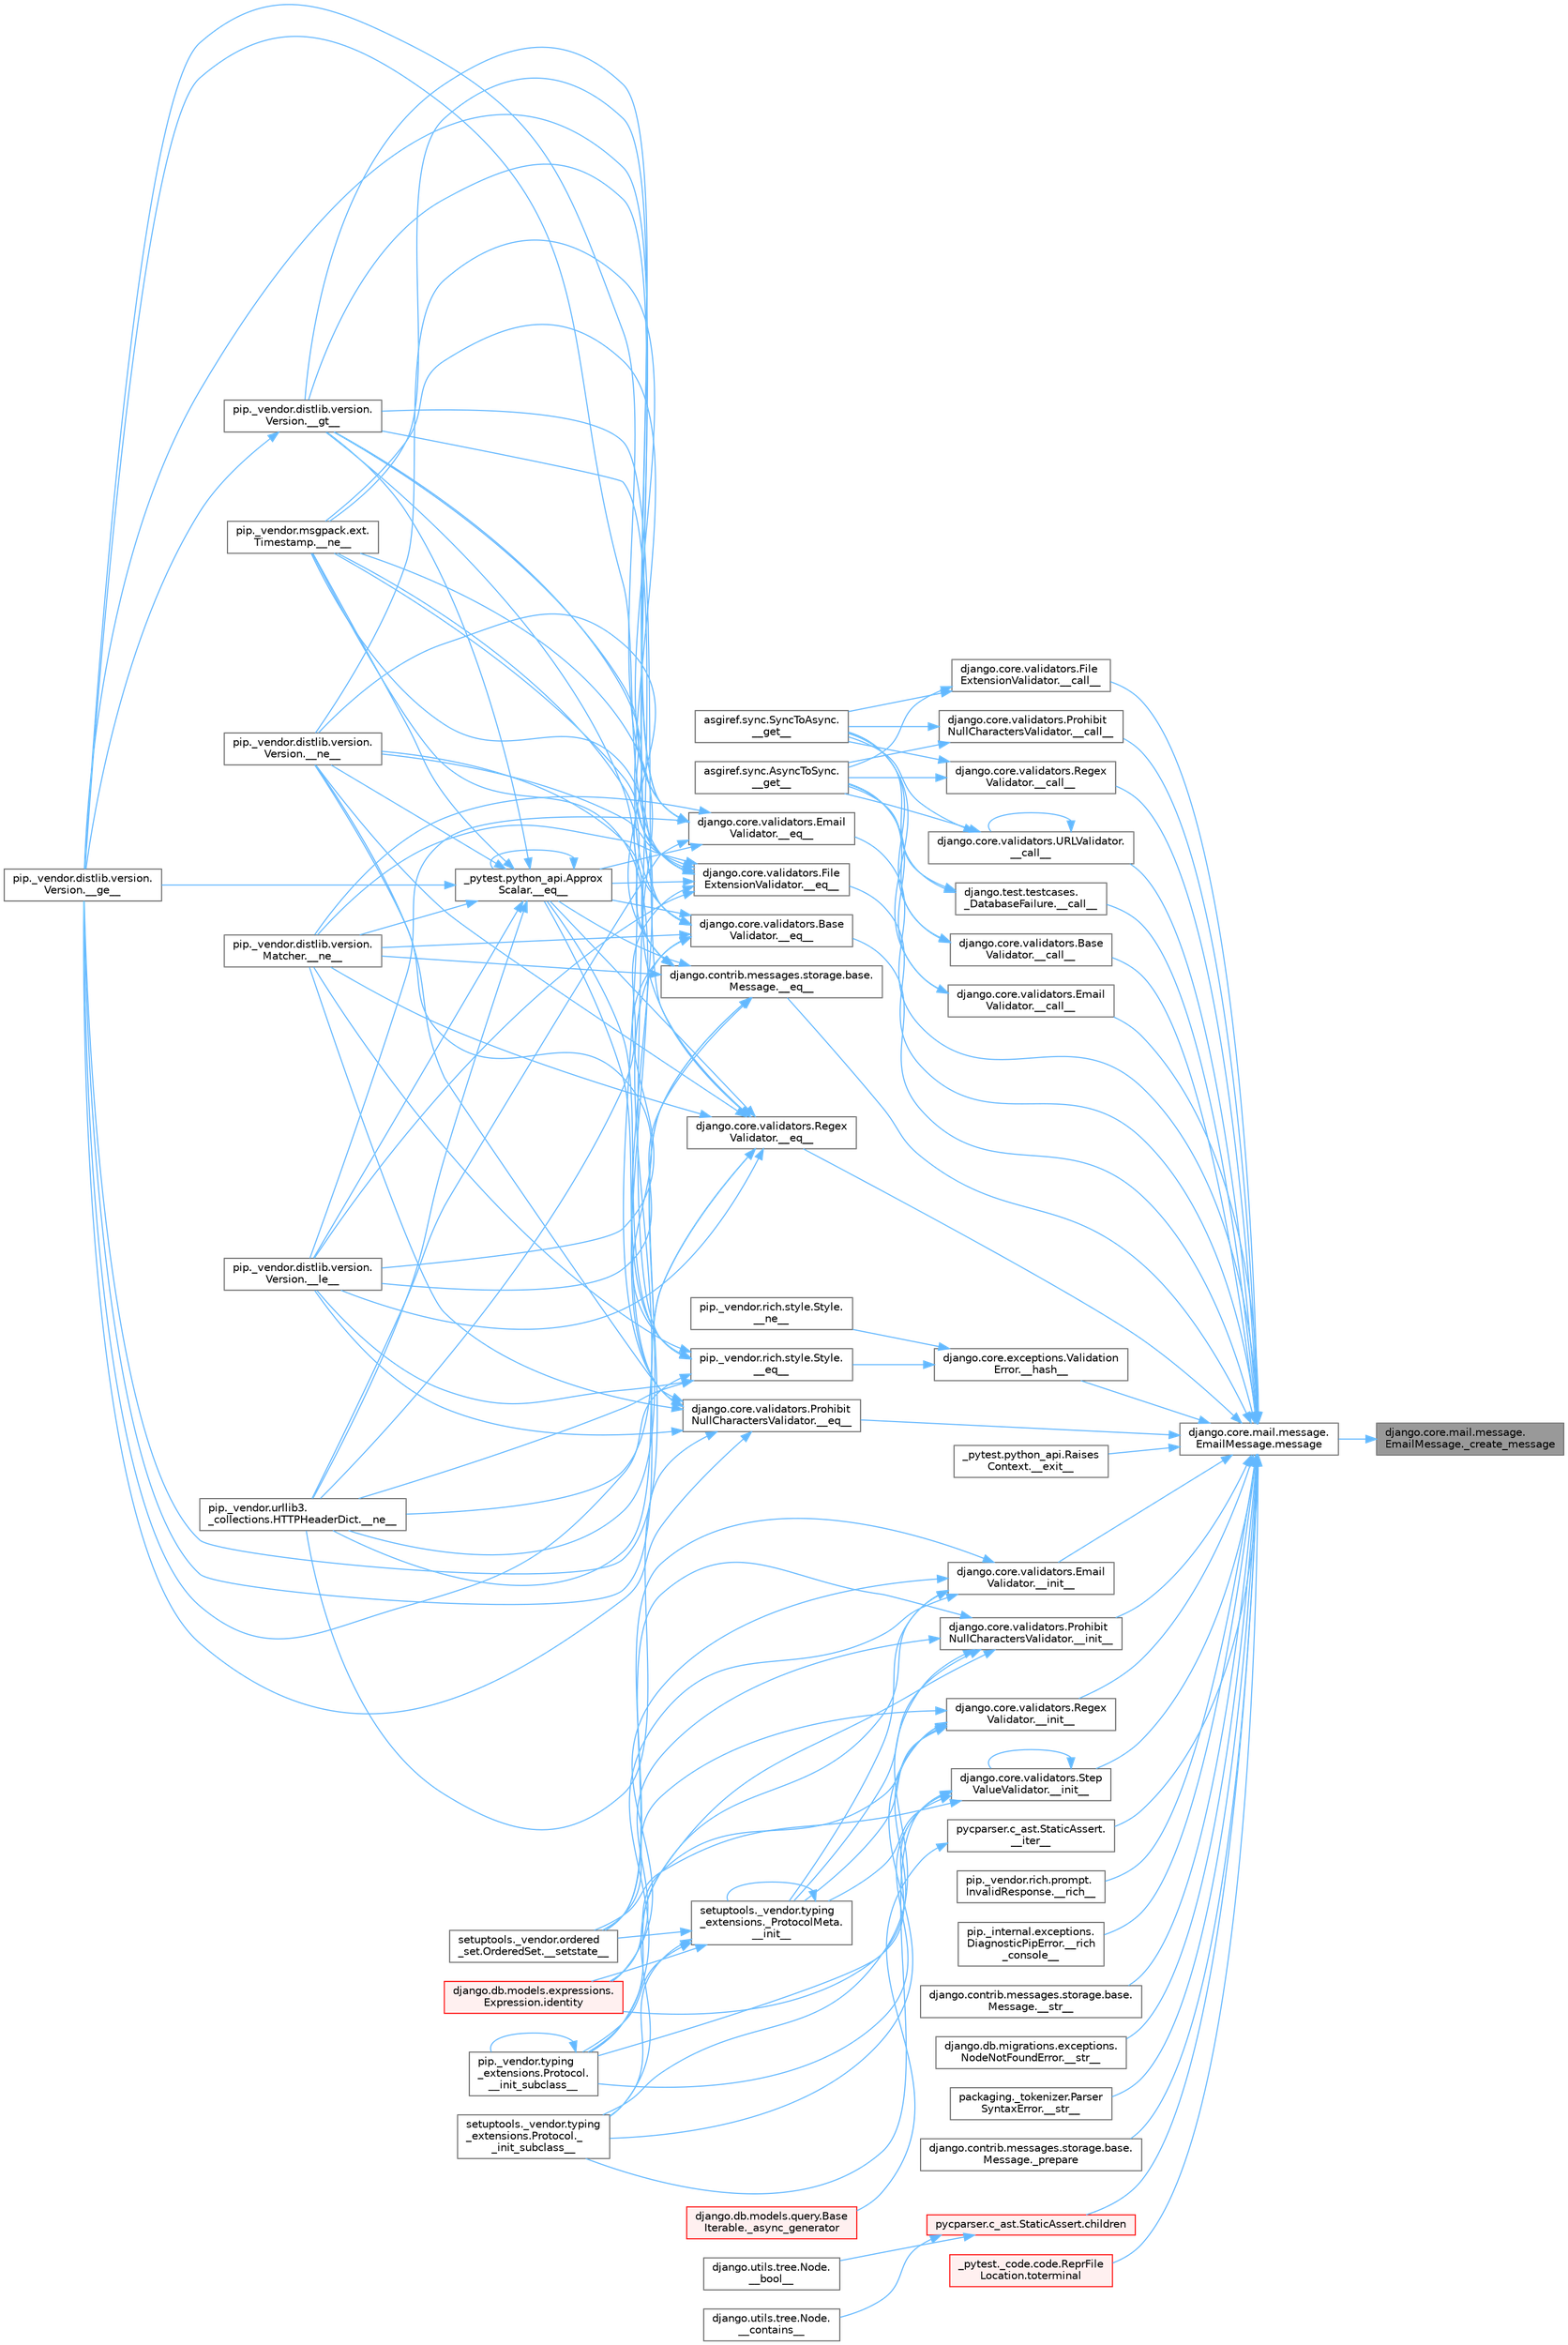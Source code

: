 digraph "django.core.mail.message.EmailMessage._create_message"
{
 // LATEX_PDF_SIZE
  bgcolor="transparent";
  edge [fontname=Helvetica,fontsize=10,labelfontname=Helvetica,labelfontsize=10];
  node [fontname=Helvetica,fontsize=10,shape=box,height=0.2,width=0.4];
  rankdir="RL";
  Node1 [id="Node000001",label="django.core.mail.message.\lEmailMessage._create_message",height=0.2,width=0.4,color="gray40", fillcolor="grey60", style="filled", fontcolor="black",tooltip=" "];
  Node1 -> Node2 [id="edge1_Node000001_Node000002",dir="back",color="steelblue1",style="solid",tooltip=" "];
  Node2 [id="Node000002",label="django.core.mail.message.\lEmailMessage.message",height=0.2,width=0.4,color="grey40", fillcolor="white", style="filled",URL="$classdjango_1_1core_1_1mail_1_1message_1_1_email_message.html#abb0f7b60b3f05b0d374e0d91fc1aa42e",tooltip=" "];
  Node2 -> Node3 [id="edge2_Node000002_Node000003",dir="back",color="steelblue1",style="solid",tooltip=" "];
  Node3 [id="Node000003",label="django.core.validators.Base\lValidator.__call__",height=0.2,width=0.4,color="grey40", fillcolor="white", style="filled",URL="$classdjango_1_1core_1_1validators_1_1_base_validator.html#ac718256582df714e061c6b927e045d12",tooltip=" "];
  Node3 -> Node4 [id="edge3_Node000003_Node000004",dir="back",color="steelblue1",style="solid",tooltip=" "];
  Node4 [id="Node000004",label="asgiref.sync.AsyncToSync.\l__get__",height=0.2,width=0.4,color="grey40", fillcolor="white", style="filled",URL="$classasgiref_1_1sync_1_1_async_to_sync.html#a23e9ef7a73da98dad9e3f4e65846969b",tooltip=" "];
  Node3 -> Node5 [id="edge4_Node000003_Node000005",dir="back",color="steelblue1",style="solid",tooltip=" "];
  Node5 [id="Node000005",label="asgiref.sync.SyncToAsync.\l__get__",height=0.2,width=0.4,color="grey40", fillcolor="white", style="filled",URL="$classasgiref_1_1sync_1_1_sync_to_async.html#aebdfbe3f01079a529fd2f39810597381",tooltip=" "];
  Node2 -> Node6 [id="edge5_Node000002_Node000006",dir="back",color="steelblue1",style="solid",tooltip=" "];
  Node6 [id="Node000006",label="django.core.validators.Email\lValidator.__call__",height=0.2,width=0.4,color="grey40", fillcolor="white", style="filled",URL="$classdjango_1_1core_1_1validators_1_1_email_validator.html#ac0268c199dc40556656d540cd51410f8",tooltip=" "];
  Node6 -> Node4 [id="edge6_Node000006_Node000004",dir="back",color="steelblue1",style="solid",tooltip=" "];
  Node6 -> Node5 [id="edge7_Node000006_Node000005",dir="back",color="steelblue1",style="solid",tooltip=" "];
  Node2 -> Node7 [id="edge8_Node000002_Node000007",dir="back",color="steelblue1",style="solid",tooltip=" "];
  Node7 [id="Node000007",label="django.core.validators.File\lExtensionValidator.__call__",height=0.2,width=0.4,color="grey40", fillcolor="white", style="filled",URL="$classdjango_1_1core_1_1validators_1_1_file_extension_validator.html#a8ca13772240522b408e6d8abce6aad7c",tooltip=" "];
  Node7 -> Node4 [id="edge9_Node000007_Node000004",dir="back",color="steelblue1",style="solid",tooltip=" "];
  Node7 -> Node5 [id="edge10_Node000007_Node000005",dir="back",color="steelblue1",style="solid",tooltip=" "];
  Node2 -> Node8 [id="edge11_Node000002_Node000008",dir="back",color="steelblue1",style="solid",tooltip=" "];
  Node8 [id="Node000008",label="django.core.validators.Prohibit\lNullCharactersValidator.__call__",height=0.2,width=0.4,color="grey40", fillcolor="white", style="filled",URL="$classdjango_1_1core_1_1validators_1_1_prohibit_null_characters_validator.html#a09a4196f97efb12d6343daa3fc6983bc",tooltip=" "];
  Node8 -> Node4 [id="edge12_Node000008_Node000004",dir="back",color="steelblue1",style="solid",tooltip=" "];
  Node8 -> Node5 [id="edge13_Node000008_Node000005",dir="back",color="steelblue1",style="solid",tooltip=" "];
  Node2 -> Node9 [id="edge14_Node000002_Node000009",dir="back",color="steelblue1",style="solid",tooltip=" "];
  Node9 [id="Node000009",label="django.core.validators.Regex\lValidator.__call__",height=0.2,width=0.4,color="grey40", fillcolor="white", style="filled",URL="$classdjango_1_1core_1_1validators_1_1_regex_validator.html#a30d4eea6f9d0ab73781123cc26244775",tooltip=" "];
  Node9 -> Node4 [id="edge15_Node000009_Node000004",dir="back",color="steelblue1",style="solid",tooltip=" "];
  Node9 -> Node5 [id="edge16_Node000009_Node000005",dir="back",color="steelblue1",style="solid",tooltip=" "];
  Node2 -> Node10 [id="edge17_Node000002_Node000010",dir="back",color="steelblue1",style="solid",tooltip=" "];
  Node10 [id="Node000010",label="django.core.validators.URLValidator.\l__call__",height=0.2,width=0.4,color="grey40", fillcolor="white", style="filled",URL="$classdjango_1_1core_1_1validators_1_1_u_r_l_validator.html#aed00ff72fd14908f52b3ba962f347e0d",tooltip=" "];
  Node10 -> Node10 [id="edge18_Node000010_Node000010",dir="back",color="steelblue1",style="solid",tooltip=" "];
  Node10 -> Node4 [id="edge19_Node000010_Node000004",dir="back",color="steelblue1",style="solid",tooltip=" "];
  Node10 -> Node5 [id="edge20_Node000010_Node000005",dir="back",color="steelblue1",style="solid",tooltip=" "];
  Node2 -> Node11 [id="edge21_Node000002_Node000011",dir="back",color="steelblue1",style="solid",tooltip=" "];
  Node11 [id="Node000011",label="django.test.testcases.\l_DatabaseFailure.__call__",height=0.2,width=0.4,color="grey40", fillcolor="white", style="filled",URL="$classdjango_1_1test_1_1testcases_1_1___database_failure.html#ab45cf52e31914d71f3b7b4bcb2062e85",tooltip=" "];
  Node11 -> Node4 [id="edge22_Node000011_Node000004",dir="back",color="steelblue1",style="solid",tooltip=" "];
  Node11 -> Node5 [id="edge23_Node000011_Node000005",dir="back",color="steelblue1",style="solid",tooltip=" "];
  Node2 -> Node12 [id="edge24_Node000002_Node000012",dir="back",color="steelblue1",style="solid",tooltip=" "];
  Node12 [id="Node000012",label="django.contrib.messages.storage.base.\lMessage.__eq__",height=0.2,width=0.4,color="grey40", fillcolor="white", style="filled",URL="$classdjango_1_1contrib_1_1messages_1_1storage_1_1base_1_1_message.html#ad2ac4efd789369cba573eb00313e6983",tooltip=" "];
  Node12 -> Node13 [id="edge25_Node000012_Node000013",dir="back",color="steelblue1",style="solid",tooltip=" "];
  Node13 [id="Node000013",label="_pytest.python_api.Approx\lScalar.__eq__",height=0.2,width=0.4,color="grey40", fillcolor="white", style="filled",URL="$class__pytest_1_1python__api_1_1_approx_scalar.html#af4601ee4ca7409927f88c83ebfc3d923",tooltip=" "];
  Node13 -> Node13 [id="edge26_Node000013_Node000013",dir="back",color="steelblue1",style="solid",tooltip=" "];
  Node13 -> Node14 [id="edge27_Node000013_Node000014",dir="back",color="steelblue1",style="solid",tooltip=" "];
  Node14 [id="Node000014",label="pip._vendor.distlib.version.\lVersion.__ge__",height=0.2,width=0.4,color="grey40", fillcolor="white", style="filled",URL="$classpip_1_1__vendor_1_1distlib_1_1version_1_1_version.html#aa6b7b889cebc687ddb5ed9040d01b1ec",tooltip=" "];
  Node13 -> Node15 [id="edge28_Node000013_Node000015",dir="back",color="steelblue1",style="solid",tooltip=" "];
  Node15 [id="Node000015",label="pip._vendor.distlib.version.\lVersion.__gt__",height=0.2,width=0.4,color="grey40", fillcolor="white", style="filled",URL="$classpip_1_1__vendor_1_1distlib_1_1version_1_1_version.html#a51cf0c8da1bb6829173ff6861b10cb5f",tooltip=" "];
  Node15 -> Node14 [id="edge29_Node000015_Node000014",dir="back",color="steelblue1",style="solid",tooltip=" "];
  Node13 -> Node16 [id="edge30_Node000013_Node000016",dir="back",color="steelblue1",style="solid",tooltip=" "];
  Node16 [id="Node000016",label="pip._vendor.distlib.version.\lVersion.__le__",height=0.2,width=0.4,color="grey40", fillcolor="white", style="filled",URL="$classpip_1_1__vendor_1_1distlib_1_1version_1_1_version.html#ae5e2c5d9b76377e286fcf92a382cbb8b",tooltip=" "];
  Node13 -> Node17 [id="edge31_Node000013_Node000017",dir="back",color="steelblue1",style="solid",tooltip=" "];
  Node17 [id="Node000017",label="pip._vendor.distlib.version.\lMatcher.__ne__",height=0.2,width=0.4,color="grey40", fillcolor="white", style="filled",URL="$classpip_1_1__vendor_1_1distlib_1_1version_1_1_matcher.html#a24f8f8a4686bff3018fee5d22f4e02f1",tooltip=" "];
  Node13 -> Node18 [id="edge32_Node000013_Node000018",dir="back",color="steelblue1",style="solid",tooltip=" "];
  Node18 [id="Node000018",label="pip._vendor.distlib.version.\lVersion.__ne__",height=0.2,width=0.4,color="grey40", fillcolor="white", style="filled",URL="$classpip_1_1__vendor_1_1distlib_1_1version_1_1_version.html#aea3cdf6db007318ab1a2e8d144e2a4a1",tooltip=" "];
  Node13 -> Node19 [id="edge33_Node000013_Node000019",dir="back",color="steelblue1",style="solid",tooltip=" "];
  Node19 [id="Node000019",label="pip._vendor.msgpack.ext.\lTimestamp.__ne__",height=0.2,width=0.4,color="grey40", fillcolor="white", style="filled",URL="$classpip_1_1__vendor_1_1msgpack_1_1ext_1_1_timestamp.html#ac38b8cada8075f7a1133b06bc99b2317",tooltip=" "];
  Node13 -> Node20 [id="edge34_Node000013_Node000020",dir="back",color="steelblue1",style="solid",tooltip=" "];
  Node20 [id="Node000020",label="pip._vendor.urllib3.\l_collections.HTTPHeaderDict.__ne__",height=0.2,width=0.4,color="grey40", fillcolor="white", style="filled",URL="$classpip_1_1__vendor_1_1urllib3_1_1__collections_1_1_h_t_t_p_header_dict.html#aa7766a9499d33160a1258e140e35a806",tooltip=" "];
  Node12 -> Node14 [id="edge35_Node000012_Node000014",dir="back",color="steelblue1",style="solid",tooltip=" "];
  Node12 -> Node15 [id="edge36_Node000012_Node000015",dir="back",color="steelblue1",style="solid",tooltip=" "];
  Node12 -> Node16 [id="edge37_Node000012_Node000016",dir="back",color="steelblue1",style="solid",tooltip=" "];
  Node12 -> Node17 [id="edge38_Node000012_Node000017",dir="back",color="steelblue1",style="solid",tooltip=" "];
  Node12 -> Node18 [id="edge39_Node000012_Node000018",dir="back",color="steelblue1",style="solid",tooltip=" "];
  Node12 -> Node19 [id="edge40_Node000012_Node000019",dir="back",color="steelblue1",style="solid",tooltip=" "];
  Node12 -> Node20 [id="edge41_Node000012_Node000020",dir="back",color="steelblue1",style="solid",tooltip=" "];
  Node2 -> Node21 [id="edge42_Node000002_Node000021",dir="back",color="steelblue1",style="solid",tooltip=" "];
  Node21 [id="Node000021",label="django.core.validators.Base\lValidator.__eq__",height=0.2,width=0.4,color="grey40", fillcolor="white", style="filled",URL="$classdjango_1_1core_1_1validators_1_1_base_validator.html#ab0ead9d761c7f04c6663331233936a13",tooltip=" "];
  Node21 -> Node13 [id="edge43_Node000021_Node000013",dir="back",color="steelblue1",style="solid",tooltip=" "];
  Node21 -> Node14 [id="edge44_Node000021_Node000014",dir="back",color="steelblue1",style="solid",tooltip=" "];
  Node21 -> Node15 [id="edge45_Node000021_Node000015",dir="back",color="steelblue1",style="solid",tooltip=" "];
  Node21 -> Node16 [id="edge46_Node000021_Node000016",dir="back",color="steelblue1",style="solid",tooltip=" "];
  Node21 -> Node17 [id="edge47_Node000021_Node000017",dir="back",color="steelblue1",style="solid",tooltip=" "];
  Node21 -> Node18 [id="edge48_Node000021_Node000018",dir="back",color="steelblue1",style="solid",tooltip=" "];
  Node21 -> Node19 [id="edge49_Node000021_Node000019",dir="back",color="steelblue1",style="solid",tooltip=" "];
  Node21 -> Node20 [id="edge50_Node000021_Node000020",dir="back",color="steelblue1",style="solid",tooltip=" "];
  Node2 -> Node22 [id="edge51_Node000002_Node000022",dir="back",color="steelblue1",style="solid",tooltip=" "];
  Node22 [id="Node000022",label="django.core.validators.Email\lValidator.__eq__",height=0.2,width=0.4,color="grey40", fillcolor="white", style="filled",URL="$classdjango_1_1core_1_1validators_1_1_email_validator.html#a0c0423cabf7734c70c6a5161b3724f22",tooltip=" "];
  Node22 -> Node13 [id="edge52_Node000022_Node000013",dir="back",color="steelblue1",style="solid",tooltip=" "];
  Node22 -> Node14 [id="edge53_Node000022_Node000014",dir="back",color="steelblue1",style="solid",tooltip=" "];
  Node22 -> Node15 [id="edge54_Node000022_Node000015",dir="back",color="steelblue1",style="solid",tooltip=" "];
  Node22 -> Node16 [id="edge55_Node000022_Node000016",dir="back",color="steelblue1",style="solid",tooltip=" "];
  Node22 -> Node17 [id="edge56_Node000022_Node000017",dir="back",color="steelblue1",style="solid",tooltip=" "];
  Node22 -> Node18 [id="edge57_Node000022_Node000018",dir="back",color="steelblue1",style="solid",tooltip=" "];
  Node22 -> Node19 [id="edge58_Node000022_Node000019",dir="back",color="steelblue1",style="solid",tooltip=" "];
  Node22 -> Node20 [id="edge59_Node000022_Node000020",dir="back",color="steelblue1",style="solid",tooltip=" "];
  Node2 -> Node23 [id="edge60_Node000002_Node000023",dir="back",color="steelblue1",style="solid",tooltip=" "];
  Node23 [id="Node000023",label="django.core.validators.File\lExtensionValidator.__eq__",height=0.2,width=0.4,color="grey40", fillcolor="white", style="filled",URL="$classdjango_1_1core_1_1validators_1_1_file_extension_validator.html#a8cab899a2d0339a6a659bb01d56021ac",tooltip=" "];
  Node23 -> Node13 [id="edge61_Node000023_Node000013",dir="back",color="steelblue1",style="solid",tooltip=" "];
  Node23 -> Node14 [id="edge62_Node000023_Node000014",dir="back",color="steelblue1",style="solid",tooltip=" "];
  Node23 -> Node15 [id="edge63_Node000023_Node000015",dir="back",color="steelblue1",style="solid",tooltip=" "];
  Node23 -> Node16 [id="edge64_Node000023_Node000016",dir="back",color="steelblue1",style="solid",tooltip=" "];
  Node23 -> Node17 [id="edge65_Node000023_Node000017",dir="back",color="steelblue1",style="solid",tooltip=" "];
  Node23 -> Node18 [id="edge66_Node000023_Node000018",dir="back",color="steelblue1",style="solid",tooltip=" "];
  Node23 -> Node19 [id="edge67_Node000023_Node000019",dir="back",color="steelblue1",style="solid",tooltip=" "];
  Node23 -> Node20 [id="edge68_Node000023_Node000020",dir="back",color="steelblue1",style="solid",tooltip=" "];
  Node2 -> Node24 [id="edge69_Node000002_Node000024",dir="back",color="steelblue1",style="solid",tooltip=" "];
  Node24 [id="Node000024",label="django.core.validators.Prohibit\lNullCharactersValidator.__eq__",height=0.2,width=0.4,color="grey40", fillcolor="white", style="filled",URL="$classdjango_1_1core_1_1validators_1_1_prohibit_null_characters_validator.html#a753c64fb818e4b226faff3c8b846c97a",tooltip=" "];
  Node24 -> Node13 [id="edge70_Node000024_Node000013",dir="back",color="steelblue1",style="solid",tooltip=" "];
  Node24 -> Node14 [id="edge71_Node000024_Node000014",dir="back",color="steelblue1",style="solid",tooltip=" "];
  Node24 -> Node15 [id="edge72_Node000024_Node000015",dir="back",color="steelblue1",style="solid",tooltip=" "];
  Node24 -> Node16 [id="edge73_Node000024_Node000016",dir="back",color="steelblue1",style="solid",tooltip=" "];
  Node24 -> Node17 [id="edge74_Node000024_Node000017",dir="back",color="steelblue1",style="solid",tooltip=" "];
  Node24 -> Node18 [id="edge75_Node000024_Node000018",dir="back",color="steelblue1",style="solid",tooltip=" "];
  Node24 -> Node19 [id="edge76_Node000024_Node000019",dir="back",color="steelblue1",style="solid",tooltip=" "];
  Node24 -> Node20 [id="edge77_Node000024_Node000020",dir="back",color="steelblue1",style="solid",tooltip=" "];
  Node2 -> Node25 [id="edge78_Node000002_Node000025",dir="back",color="steelblue1",style="solid",tooltip=" "];
  Node25 [id="Node000025",label="django.core.validators.Regex\lValidator.__eq__",height=0.2,width=0.4,color="grey40", fillcolor="white", style="filled",URL="$classdjango_1_1core_1_1validators_1_1_regex_validator.html#a18919d09fcbe332a2b693ad5a178a974",tooltip=" "];
  Node25 -> Node13 [id="edge79_Node000025_Node000013",dir="back",color="steelblue1",style="solid",tooltip=" "];
  Node25 -> Node14 [id="edge80_Node000025_Node000014",dir="back",color="steelblue1",style="solid",tooltip=" "];
  Node25 -> Node15 [id="edge81_Node000025_Node000015",dir="back",color="steelblue1",style="solid",tooltip=" "];
  Node25 -> Node16 [id="edge82_Node000025_Node000016",dir="back",color="steelblue1",style="solid",tooltip=" "];
  Node25 -> Node17 [id="edge83_Node000025_Node000017",dir="back",color="steelblue1",style="solid",tooltip=" "];
  Node25 -> Node18 [id="edge84_Node000025_Node000018",dir="back",color="steelblue1",style="solid",tooltip=" "];
  Node25 -> Node19 [id="edge85_Node000025_Node000019",dir="back",color="steelblue1",style="solid",tooltip=" "];
  Node25 -> Node20 [id="edge86_Node000025_Node000020",dir="back",color="steelblue1",style="solid",tooltip=" "];
  Node2 -> Node26 [id="edge87_Node000002_Node000026",dir="back",color="steelblue1",style="solid",tooltip=" "];
  Node26 [id="Node000026",label="_pytest.python_api.Raises\lContext.__exit__",height=0.2,width=0.4,color="grey40", fillcolor="white", style="filled",URL="$class__pytest_1_1python__api_1_1_raises_context.html#af8b4d6b3e44a1b3a298be3c6670c2c4c",tooltip=" "];
  Node2 -> Node27 [id="edge88_Node000002_Node000027",dir="back",color="steelblue1",style="solid",tooltip=" "];
  Node27 [id="Node000027",label="django.core.exceptions.Validation\lError.__hash__",height=0.2,width=0.4,color="grey40", fillcolor="white", style="filled",URL="$classdjango_1_1core_1_1exceptions_1_1_validation_error.html#a0fbfa1e6ff93f5f41447b8d1b89595e0",tooltip=" "];
  Node27 -> Node28 [id="edge89_Node000027_Node000028",dir="back",color="steelblue1",style="solid",tooltip=" "];
  Node28 [id="Node000028",label="pip._vendor.rich.style.Style.\l__eq__",height=0.2,width=0.4,color="grey40", fillcolor="white", style="filled",URL="$classpip_1_1__vendor_1_1rich_1_1style_1_1_style.html#aa1040cd22d3171dc8ac3f0ce31653284",tooltip=" "];
  Node28 -> Node13 [id="edge90_Node000028_Node000013",dir="back",color="steelblue1",style="solid",tooltip=" "];
  Node28 -> Node14 [id="edge91_Node000028_Node000014",dir="back",color="steelblue1",style="solid",tooltip=" "];
  Node28 -> Node15 [id="edge92_Node000028_Node000015",dir="back",color="steelblue1",style="solid",tooltip=" "];
  Node28 -> Node16 [id="edge93_Node000028_Node000016",dir="back",color="steelblue1",style="solid",tooltip=" "];
  Node28 -> Node17 [id="edge94_Node000028_Node000017",dir="back",color="steelblue1",style="solid",tooltip=" "];
  Node28 -> Node18 [id="edge95_Node000028_Node000018",dir="back",color="steelblue1",style="solid",tooltip=" "];
  Node28 -> Node19 [id="edge96_Node000028_Node000019",dir="back",color="steelblue1",style="solid",tooltip=" "];
  Node28 -> Node20 [id="edge97_Node000028_Node000020",dir="back",color="steelblue1",style="solid",tooltip=" "];
  Node27 -> Node29 [id="edge98_Node000027_Node000029",dir="back",color="steelblue1",style="solid",tooltip=" "];
  Node29 [id="Node000029",label="pip._vendor.rich.style.Style.\l__ne__",height=0.2,width=0.4,color="grey40", fillcolor="white", style="filled",URL="$classpip_1_1__vendor_1_1rich_1_1style_1_1_style.html#a97595d869459e2d619505c87c0b9fe81",tooltip=" "];
  Node2 -> Node30 [id="edge99_Node000002_Node000030",dir="back",color="steelblue1",style="solid",tooltip=" "];
  Node30 [id="Node000030",label="django.core.validators.Email\lValidator.__init__",height=0.2,width=0.4,color="grey40", fillcolor="white", style="filled",URL="$classdjango_1_1core_1_1validators_1_1_email_validator.html#a35882b08085b9fe88180967f604ed9b8",tooltip=" "];
  Node30 -> Node31 [id="edge100_Node000030_Node000031",dir="back",color="steelblue1",style="solid",tooltip=" "];
  Node31 [id="Node000031",label="setuptools._vendor.typing\l_extensions._ProtocolMeta.\l__init__",height=0.2,width=0.4,color="grey40", fillcolor="white", style="filled",URL="$classsetuptools_1_1__vendor_1_1typing__extensions_1_1___protocol_meta.html#a7bbaff8ac6d19534b46bca363ee0b43a",tooltip=" "];
  Node31 -> Node31 [id="edge101_Node000031_Node000031",dir="back",color="steelblue1",style="solid",tooltip=" "];
  Node31 -> Node32 [id="edge102_Node000031_Node000032",dir="back",color="steelblue1",style="solid",tooltip=" "];
  Node32 [id="Node000032",label="pip._vendor.typing\l_extensions.Protocol.\l__init_subclass__",height=0.2,width=0.4,color="grey40", fillcolor="white", style="filled",URL="$classpip_1_1__vendor_1_1typing__extensions_1_1_protocol.html#a2916efc86cebb8aba6deb7fd30b33988",tooltip=" "];
  Node32 -> Node32 [id="edge103_Node000032_Node000032",dir="back",color="steelblue1",style="solid",tooltip=" "];
  Node31 -> Node33 [id="edge104_Node000031_Node000033",dir="back",color="steelblue1",style="solid",tooltip=" "];
  Node33 [id="Node000033",label="setuptools._vendor.typing\l_extensions.Protocol._\l_init_subclass__",height=0.2,width=0.4,color="grey40", fillcolor="white", style="filled",URL="$classsetuptools_1_1__vendor_1_1typing__extensions_1_1_protocol.html#ac6cbebc092a4724ab3704c5334059874",tooltip=" "];
  Node31 -> Node34 [id="edge105_Node000031_Node000034",dir="back",color="steelblue1",style="solid",tooltip=" "];
  Node34 [id="Node000034",label="setuptools._vendor.ordered\l_set.OrderedSet.__setstate__",height=0.2,width=0.4,color="grey40", fillcolor="white", style="filled",URL="$classsetuptools_1_1__vendor_1_1ordered__set_1_1_ordered_set.html#aa7f7de9d987829525d06db565fe1b4a1",tooltip=" "];
  Node31 -> Node35 [id="edge106_Node000031_Node000035",dir="back",color="steelblue1",style="solid",tooltip=" "];
  Node35 [id="Node000035",label="django.db.models.expressions.\lExpression.identity",height=0.2,width=0.4,color="red", fillcolor="#FFF0F0", style="filled",URL="$classdjango_1_1db_1_1models_1_1expressions_1_1_expression.html#a10048810b5eb8641acf3bc150731b925",tooltip=" "];
  Node30 -> Node32 [id="edge107_Node000030_Node000032",dir="back",color="steelblue1",style="solid",tooltip=" "];
  Node30 -> Node33 [id="edge108_Node000030_Node000033",dir="back",color="steelblue1",style="solid",tooltip=" "];
  Node30 -> Node34 [id="edge109_Node000030_Node000034",dir="back",color="steelblue1",style="solid",tooltip=" "];
  Node30 -> Node35 [id="edge110_Node000030_Node000035",dir="back",color="steelblue1",style="solid",tooltip=" "];
  Node2 -> Node52 [id="edge111_Node000002_Node000052",dir="back",color="steelblue1",style="solid",tooltip=" "];
  Node52 [id="Node000052",label="django.core.validators.Prohibit\lNullCharactersValidator.__init__",height=0.2,width=0.4,color="grey40", fillcolor="white", style="filled",URL="$classdjango_1_1core_1_1validators_1_1_prohibit_null_characters_validator.html#a5bb5d46af80d54ea1af89e4597a13c85",tooltip=" "];
  Node52 -> Node31 [id="edge112_Node000052_Node000031",dir="back",color="steelblue1",style="solid",tooltip=" "];
  Node52 -> Node32 [id="edge113_Node000052_Node000032",dir="back",color="steelblue1",style="solid",tooltip=" "];
  Node52 -> Node33 [id="edge114_Node000052_Node000033",dir="back",color="steelblue1",style="solid",tooltip=" "];
  Node52 -> Node34 [id="edge115_Node000052_Node000034",dir="back",color="steelblue1",style="solid",tooltip=" "];
  Node52 -> Node35 [id="edge116_Node000052_Node000035",dir="back",color="steelblue1",style="solid",tooltip=" "];
  Node2 -> Node53 [id="edge117_Node000002_Node000053",dir="back",color="steelblue1",style="solid",tooltip=" "];
  Node53 [id="Node000053",label="django.core.validators.Regex\lValidator.__init__",height=0.2,width=0.4,color="grey40", fillcolor="white", style="filled",URL="$classdjango_1_1core_1_1validators_1_1_regex_validator.html#ad231bde76c876582cc0e7cf981921690",tooltip=" "];
  Node53 -> Node31 [id="edge118_Node000053_Node000031",dir="back",color="steelblue1",style="solid",tooltip=" "];
  Node53 -> Node32 [id="edge119_Node000053_Node000032",dir="back",color="steelblue1",style="solid",tooltip=" "];
  Node53 -> Node33 [id="edge120_Node000053_Node000033",dir="back",color="steelblue1",style="solid",tooltip=" "];
  Node53 -> Node34 [id="edge121_Node000053_Node000034",dir="back",color="steelblue1",style="solid",tooltip=" "];
  Node53 -> Node35 [id="edge122_Node000053_Node000035",dir="back",color="steelblue1",style="solid",tooltip=" "];
  Node2 -> Node54 [id="edge123_Node000002_Node000054",dir="back",color="steelblue1",style="solid",tooltip=" "];
  Node54 [id="Node000054",label="django.core.validators.Step\lValueValidator.__init__",height=0.2,width=0.4,color="grey40", fillcolor="white", style="filled",URL="$classdjango_1_1core_1_1validators_1_1_step_value_validator.html#a79c2622ba069440c10e12e9e9d09b83a",tooltip=" "];
  Node54 -> Node54 [id="edge124_Node000054_Node000054",dir="back",color="steelblue1",style="solid",tooltip=" "];
  Node54 -> Node31 [id="edge125_Node000054_Node000031",dir="back",color="steelblue1",style="solid",tooltip=" "];
  Node54 -> Node32 [id="edge126_Node000054_Node000032",dir="back",color="steelblue1",style="solid",tooltip=" "];
  Node54 -> Node33 [id="edge127_Node000054_Node000033",dir="back",color="steelblue1",style="solid",tooltip=" "];
  Node54 -> Node34 [id="edge128_Node000054_Node000034",dir="back",color="steelblue1",style="solid",tooltip=" "];
  Node54 -> Node35 [id="edge129_Node000054_Node000035",dir="back",color="steelblue1",style="solid",tooltip=" "];
  Node2 -> Node55 [id="edge130_Node000002_Node000055",dir="back",color="steelblue1",style="solid",tooltip=" "];
  Node55 [id="Node000055",label="pycparser.c_ast.StaticAssert.\l__iter__",height=0.2,width=0.4,color="grey40", fillcolor="white", style="filled",URL="$classpycparser_1_1c__ast_1_1_static_assert.html#ad3b86895cfe2568804c94d6e7b08d4ee",tooltip=" "];
  Node55 -> Node56 [id="edge131_Node000055_Node000056",dir="back",color="steelblue1",style="solid",tooltip=" "];
  Node56 [id="Node000056",label="django.db.models.query.Base\lIterable._async_generator",height=0.2,width=0.4,color="red", fillcolor="#FFF0F0", style="filled",URL="$classdjango_1_1db_1_1models_1_1query_1_1_base_iterable.html#a3ecc2267976bc6628d1fe84d78355144",tooltip=" "];
  Node2 -> Node58 [id="edge132_Node000002_Node000058",dir="back",color="steelblue1",style="solid",tooltip=" "];
  Node58 [id="Node000058",label="pip._vendor.rich.prompt.\lInvalidResponse.__rich__",height=0.2,width=0.4,color="grey40", fillcolor="white", style="filled",URL="$classpip_1_1__vendor_1_1rich_1_1prompt_1_1_invalid_response.html#ac4b741044d004c56cef13892809cdf62",tooltip=" "];
  Node2 -> Node59 [id="edge133_Node000002_Node000059",dir="back",color="steelblue1",style="solid",tooltip=" "];
  Node59 [id="Node000059",label="pip._internal.exceptions.\lDiagnosticPipError.__rich\l_console__",height=0.2,width=0.4,color="grey40", fillcolor="white", style="filled",URL="$classpip_1_1__internal_1_1exceptions_1_1_diagnostic_pip_error.html#ae53a5c1fbcdadc8c58ac65565862d7a7",tooltip=" "];
  Node2 -> Node60 [id="edge134_Node000002_Node000060",dir="back",color="steelblue1",style="solid",tooltip=" "];
  Node60 [id="Node000060",label="django.contrib.messages.storage.base.\lMessage.__str__",height=0.2,width=0.4,color="grey40", fillcolor="white", style="filled",URL="$classdjango_1_1contrib_1_1messages_1_1storage_1_1base_1_1_message.html#a7e5fe48ea79250d7081fcc1d0b621bcc",tooltip=" "];
  Node2 -> Node61 [id="edge135_Node000002_Node000061",dir="back",color="steelblue1",style="solid",tooltip=" "];
  Node61 [id="Node000061",label="django.db.migrations.exceptions.\lNodeNotFoundError.__str__",height=0.2,width=0.4,color="grey40", fillcolor="white", style="filled",URL="$classdjango_1_1db_1_1migrations_1_1exceptions_1_1_node_not_found_error.html#aed2e967842d4b299d1f070de75fc5d85",tooltip=" "];
  Node2 -> Node62 [id="edge136_Node000002_Node000062",dir="back",color="steelblue1",style="solid",tooltip=" "];
  Node62 [id="Node000062",label="packaging._tokenizer.Parser\lSyntaxError.__str__",height=0.2,width=0.4,color="grey40", fillcolor="white", style="filled",URL="$classpackaging_1_1__tokenizer_1_1_parser_syntax_error.html#a1bf72be61084f1c233150f3b3b9d920e",tooltip=" "];
  Node2 -> Node63 [id="edge137_Node000002_Node000063",dir="back",color="steelblue1",style="solid",tooltip=" "];
  Node63 [id="Node000063",label="django.contrib.messages.storage.base.\lMessage._prepare",height=0.2,width=0.4,color="grey40", fillcolor="white", style="filled",URL="$classdjango_1_1contrib_1_1messages_1_1storage_1_1base_1_1_message.html#aba513115f12700700b95b68a7cc8886b",tooltip=" "];
  Node2 -> Node64 [id="edge138_Node000002_Node000064",dir="back",color="steelblue1",style="solid",tooltip=" "];
  Node64 [id="Node000064",label="pycparser.c_ast.StaticAssert.children",height=0.2,width=0.4,color="red", fillcolor="#FFF0F0", style="filled",URL="$classpycparser_1_1c__ast_1_1_static_assert.html#aabc32ad80562da5a8ad717a6ceeed040",tooltip=" "];
  Node64 -> Node65 [id="edge139_Node000064_Node000065",dir="back",color="steelblue1",style="solid",tooltip=" "];
  Node65 [id="Node000065",label="django.utils.tree.Node.\l__bool__",height=0.2,width=0.4,color="grey40", fillcolor="white", style="filled",URL="$classdjango_1_1utils_1_1tree_1_1_node.html#a70a56e9492f929d850eebc44de75e25c",tooltip=" "];
  Node64 -> Node66 [id="edge140_Node000064_Node000066",dir="back",color="steelblue1",style="solid",tooltip=" "];
  Node66 [id="Node000066",label="django.utils.tree.Node.\l__contains__",height=0.2,width=0.4,color="grey40", fillcolor="white", style="filled",URL="$classdjango_1_1utils_1_1tree_1_1_node.html#ab55c47b46f14e5fde108b1c3cf95d93a",tooltip=" "];
  Node2 -> Node2224 [id="edge141_Node000002_Node002224",dir="back",color="steelblue1",style="solid",tooltip=" "];
  Node2224 [id="Node002224",label="_pytest._code.code.ReprFile\lLocation.toterminal",height=0.2,width=0.4,color="red", fillcolor="#FFF0F0", style="filled",URL="$class__pytest_1_1__code_1_1code_1_1_repr_file_location.html#a24c0b41aff9ce336d0e7b48d95f782ee",tooltip=" "];
}
